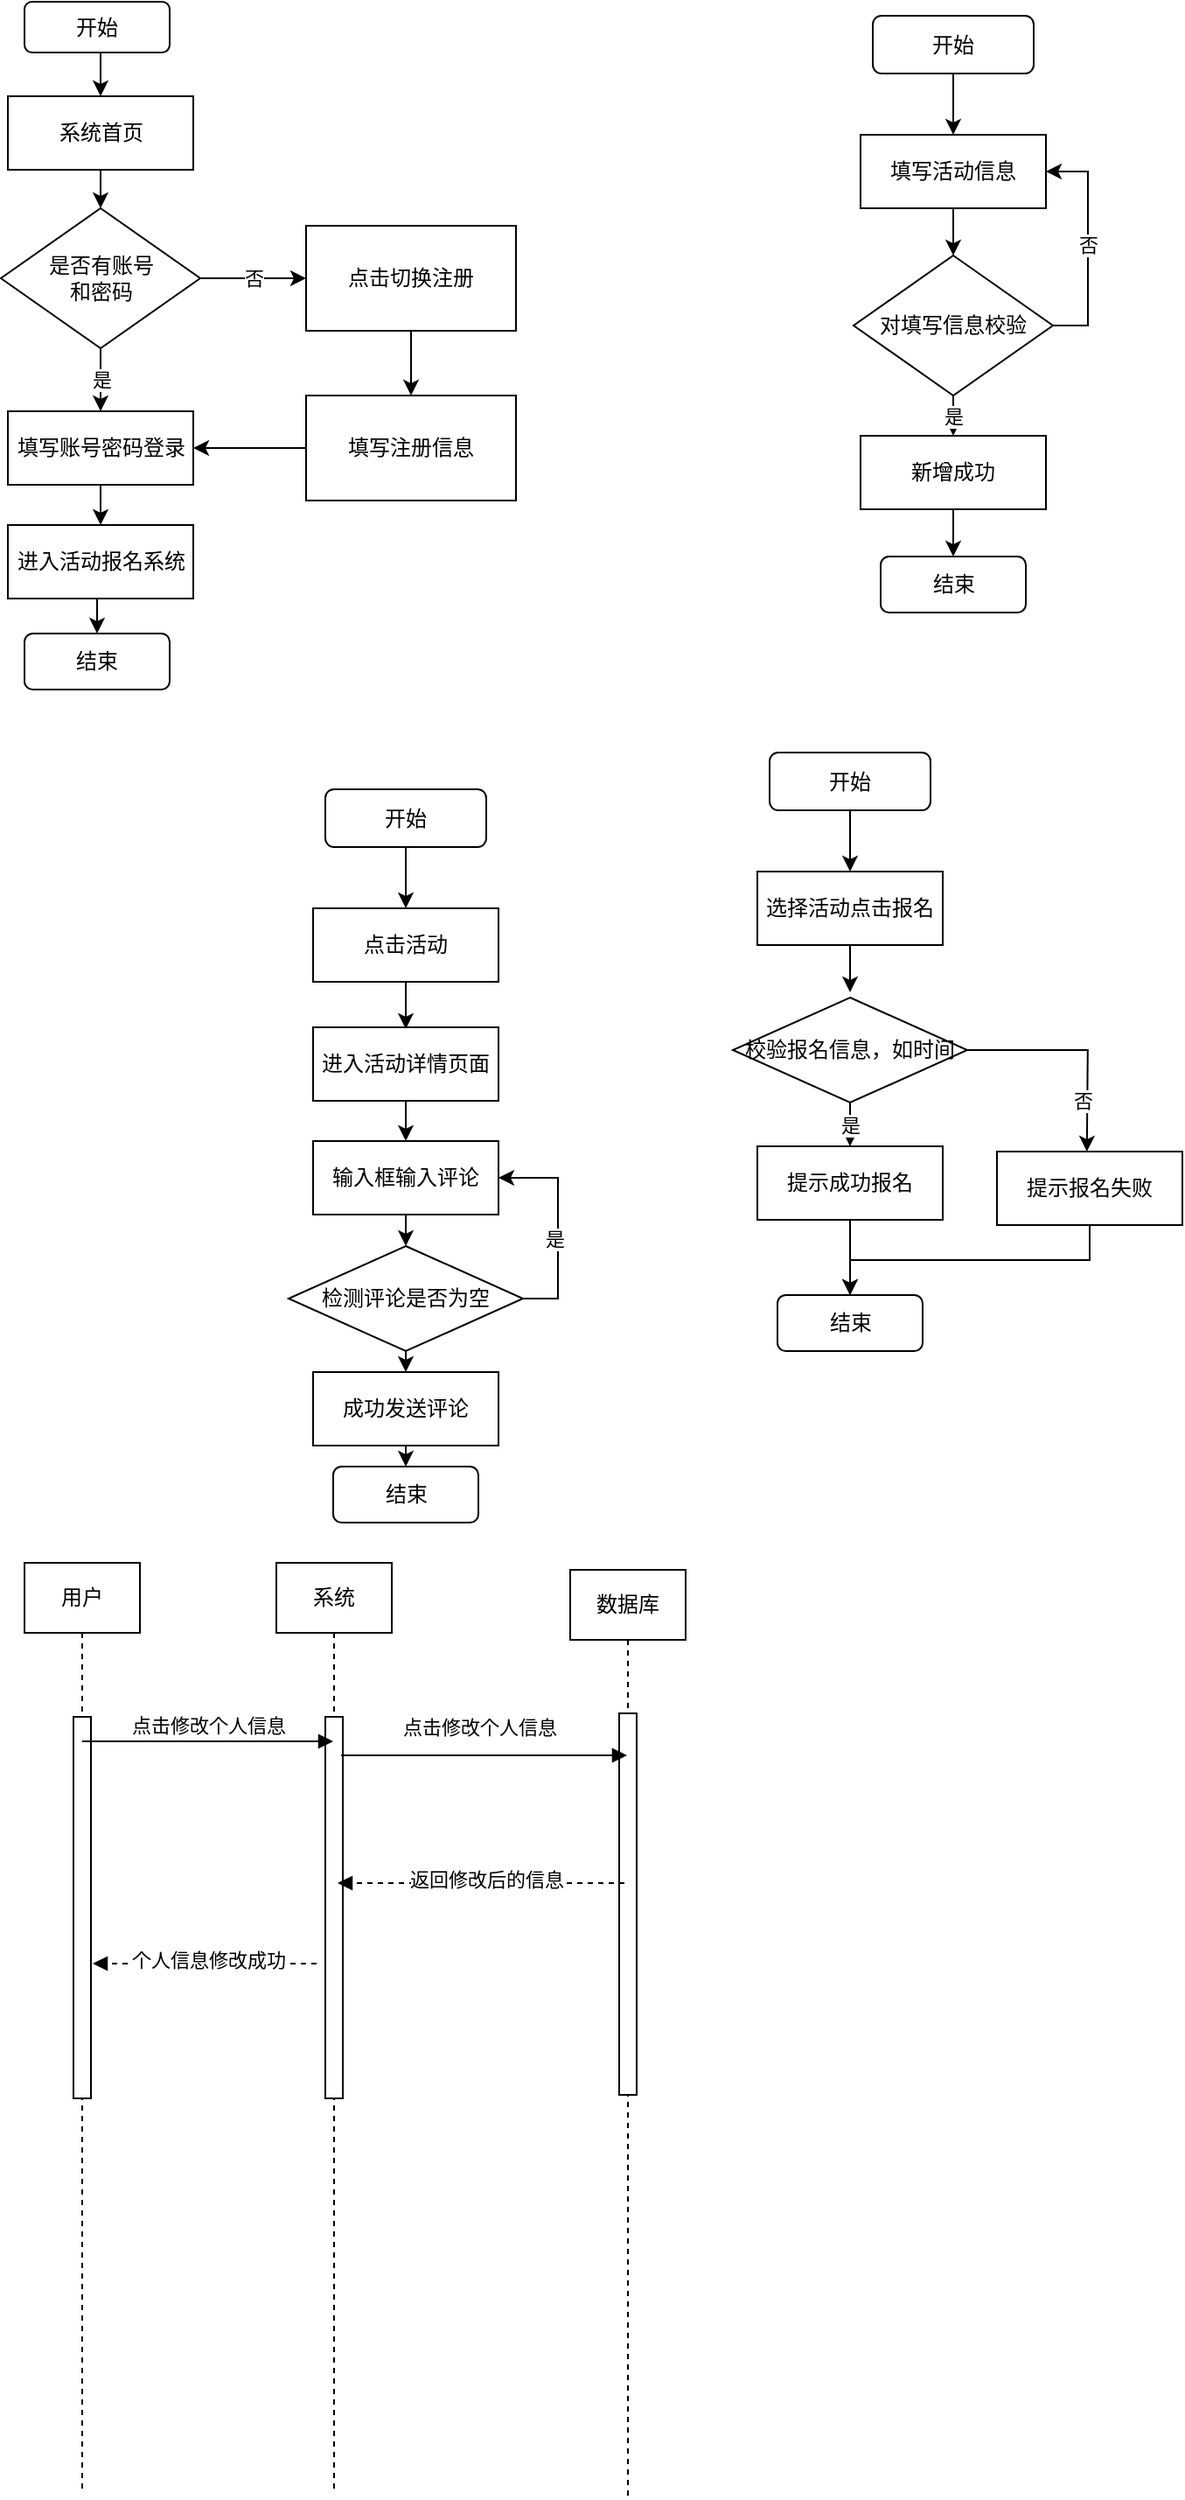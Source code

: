 <mxfile version="27.0.3">
  <diagram name="第 1 页" id="FOITFhJS_t1dugcdVjjt">
    <mxGraphModel dx="1034" dy="570" grid="0" gridSize="10" guides="1" tooltips="1" connect="1" arrows="1" fold="1" page="1" pageScale="1" pageWidth="1200" pageHeight="1600" math="0" shadow="0">
      <root>
        <mxCell id="0" />
        <mxCell id="1" parent="0" />
        <mxCell id="KjQjwmtNO-1HOalbdH8z-14" style="edgeStyle=orthogonalEdgeStyle;rounded=0;orthogonalLoop=1;jettySize=auto;html=1;exitX=0.5;exitY=1;exitDx=0;exitDy=0;entryX=0.5;entryY=0;entryDx=0;entryDy=0;" edge="1" parent="1" source="KjQjwmtNO-1HOalbdH8z-2" target="KjQjwmtNO-1HOalbdH8z-3">
          <mxGeometry relative="1" as="geometry" />
        </mxCell>
        <mxCell id="KjQjwmtNO-1HOalbdH8z-2" value="开始" style="rounded=1;whiteSpace=wrap;html=1;" vertex="1" parent="1">
          <mxGeometry x="165" y="149" width="83" height="29" as="geometry" />
        </mxCell>
        <mxCell id="KjQjwmtNO-1HOalbdH8z-15" style="edgeStyle=orthogonalEdgeStyle;rounded=0;orthogonalLoop=1;jettySize=auto;html=1;exitX=0.5;exitY=1;exitDx=0;exitDy=0;entryX=0.5;entryY=0;entryDx=0;entryDy=0;" edge="1" parent="1" source="KjQjwmtNO-1HOalbdH8z-3" target="KjQjwmtNO-1HOalbdH8z-4">
          <mxGeometry relative="1" as="geometry" />
        </mxCell>
        <mxCell id="KjQjwmtNO-1HOalbdH8z-3" value="系统首页" style="rounded=0;whiteSpace=wrap;html=1;" vertex="1" parent="1">
          <mxGeometry x="155.5" y="203" width="106" height="42" as="geometry" />
        </mxCell>
        <mxCell id="KjQjwmtNO-1HOalbdH8z-16" value="否" style="edgeStyle=orthogonalEdgeStyle;rounded=0;orthogonalLoop=1;jettySize=auto;html=1;exitX=1;exitY=0.5;exitDx=0;exitDy=0;entryX=0;entryY=0.5;entryDx=0;entryDy=0;" edge="1" parent="1" source="KjQjwmtNO-1HOalbdH8z-4" target="KjQjwmtNO-1HOalbdH8z-6">
          <mxGeometry relative="1" as="geometry" />
        </mxCell>
        <mxCell id="KjQjwmtNO-1HOalbdH8z-19" value="是" style="edgeStyle=orthogonalEdgeStyle;rounded=0;orthogonalLoop=1;jettySize=auto;html=1;exitX=0.5;exitY=1;exitDx=0;exitDy=0;entryX=0.5;entryY=0;entryDx=0;entryDy=0;" edge="1" parent="1" source="KjQjwmtNO-1HOalbdH8z-4" target="KjQjwmtNO-1HOalbdH8z-9">
          <mxGeometry relative="1" as="geometry" />
        </mxCell>
        <mxCell id="KjQjwmtNO-1HOalbdH8z-4" value="是否有账号&lt;div&gt;和密码&lt;/div&gt;" style="rhombus;whiteSpace=wrap;html=1;" vertex="1" parent="1">
          <mxGeometry x="151.5" y="267" width="114" height="80" as="geometry" />
        </mxCell>
        <mxCell id="KjQjwmtNO-1HOalbdH8z-17" style="edgeStyle=orthogonalEdgeStyle;rounded=0;orthogonalLoop=1;jettySize=auto;html=1;exitX=0.5;exitY=1;exitDx=0;exitDy=0;entryX=0.5;entryY=0;entryDx=0;entryDy=0;" edge="1" parent="1" source="KjQjwmtNO-1HOalbdH8z-6" target="KjQjwmtNO-1HOalbdH8z-8">
          <mxGeometry relative="1" as="geometry" />
        </mxCell>
        <mxCell id="KjQjwmtNO-1HOalbdH8z-6" value="点击切换注册" style="rounded=0;whiteSpace=wrap;html=1;" vertex="1" parent="1">
          <mxGeometry x="326" y="277" width="120" height="60" as="geometry" />
        </mxCell>
        <mxCell id="KjQjwmtNO-1HOalbdH8z-18" style="edgeStyle=orthogonalEdgeStyle;rounded=0;orthogonalLoop=1;jettySize=auto;html=1;exitX=0;exitY=0.5;exitDx=0;exitDy=0;entryX=1;entryY=0.5;entryDx=0;entryDy=0;" edge="1" parent="1" source="KjQjwmtNO-1HOalbdH8z-8" target="KjQjwmtNO-1HOalbdH8z-9">
          <mxGeometry relative="1" as="geometry" />
        </mxCell>
        <mxCell id="KjQjwmtNO-1HOalbdH8z-8" value="填写注册信息" style="rounded=0;whiteSpace=wrap;html=1;" vertex="1" parent="1">
          <mxGeometry x="326" y="374" width="120" height="60" as="geometry" />
        </mxCell>
        <mxCell id="KjQjwmtNO-1HOalbdH8z-20" style="edgeStyle=orthogonalEdgeStyle;rounded=0;orthogonalLoop=1;jettySize=auto;html=1;exitX=0.5;exitY=1;exitDx=0;exitDy=0;entryX=0.5;entryY=0;entryDx=0;entryDy=0;" edge="1" parent="1" source="KjQjwmtNO-1HOalbdH8z-9" target="KjQjwmtNO-1HOalbdH8z-10">
          <mxGeometry relative="1" as="geometry" />
        </mxCell>
        <mxCell id="KjQjwmtNO-1HOalbdH8z-9" value="填写账号密码登录" style="rounded=0;whiteSpace=wrap;html=1;" vertex="1" parent="1">
          <mxGeometry x="155.5" y="383" width="106" height="42" as="geometry" />
        </mxCell>
        <mxCell id="KjQjwmtNO-1HOalbdH8z-21" style="edgeStyle=orthogonalEdgeStyle;rounded=0;orthogonalLoop=1;jettySize=auto;html=1;exitX=0.5;exitY=1;exitDx=0;exitDy=0;entryX=0.5;entryY=0;entryDx=0;entryDy=0;" edge="1" parent="1" source="KjQjwmtNO-1HOalbdH8z-10" target="KjQjwmtNO-1HOalbdH8z-13">
          <mxGeometry relative="1" as="geometry" />
        </mxCell>
        <mxCell id="KjQjwmtNO-1HOalbdH8z-10" value="进入活动报名系统" style="rounded=0;whiteSpace=wrap;html=1;" vertex="1" parent="1">
          <mxGeometry x="155.5" y="448" width="106" height="42" as="geometry" />
        </mxCell>
        <mxCell id="KjQjwmtNO-1HOalbdH8z-13" value="结束" style="rounded=1;whiteSpace=wrap;html=1;" vertex="1" parent="1">
          <mxGeometry x="165" y="510" width="83" height="32" as="geometry" />
        </mxCell>
        <mxCell id="KjQjwmtNO-1HOalbdH8z-32" style="edgeStyle=orthogonalEdgeStyle;rounded=0;orthogonalLoop=1;jettySize=auto;html=1;exitX=0.5;exitY=1;exitDx=0;exitDy=0;entryX=0.5;entryY=0;entryDx=0;entryDy=0;" edge="1" parent="1" source="KjQjwmtNO-1HOalbdH8z-25" target="KjQjwmtNO-1HOalbdH8z-28">
          <mxGeometry relative="1" as="geometry" />
        </mxCell>
        <mxCell id="KjQjwmtNO-1HOalbdH8z-25" value="开始" style="rounded=1;whiteSpace=wrap;html=1;" vertex="1" parent="1">
          <mxGeometry x="650" y="157" width="92" height="33" as="geometry" />
        </mxCell>
        <mxCell id="KjQjwmtNO-1HOalbdH8z-33" style="edgeStyle=orthogonalEdgeStyle;rounded=0;orthogonalLoop=1;jettySize=auto;html=1;exitX=0.5;exitY=1;exitDx=0;exitDy=0;" edge="1" parent="1" source="KjQjwmtNO-1HOalbdH8z-28" target="KjQjwmtNO-1HOalbdH8z-29">
          <mxGeometry relative="1" as="geometry" />
        </mxCell>
        <mxCell id="KjQjwmtNO-1HOalbdH8z-28" value="填写活动信息" style="rounded=0;whiteSpace=wrap;html=1;" vertex="1" parent="1">
          <mxGeometry x="643" y="225" width="106" height="42" as="geometry" />
        </mxCell>
        <mxCell id="KjQjwmtNO-1HOalbdH8z-34" value="是" style="edgeStyle=orthogonalEdgeStyle;rounded=0;orthogonalLoop=1;jettySize=auto;html=1;exitX=0.5;exitY=1;exitDx=0;exitDy=0;" edge="1" parent="1" source="KjQjwmtNO-1HOalbdH8z-29" target="KjQjwmtNO-1HOalbdH8z-30">
          <mxGeometry relative="1" as="geometry" />
        </mxCell>
        <mxCell id="KjQjwmtNO-1HOalbdH8z-38" value="否" style="edgeStyle=orthogonalEdgeStyle;rounded=0;orthogonalLoop=1;jettySize=auto;html=1;exitX=1;exitY=0.5;exitDx=0;exitDy=0;entryX=1;entryY=0.5;entryDx=0;entryDy=0;" edge="1" parent="1" source="KjQjwmtNO-1HOalbdH8z-29" target="KjQjwmtNO-1HOalbdH8z-28">
          <mxGeometry relative="1" as="geometry" />
        </mxCell>
        <mxCell id="KjQjwmtNO-1HOalbdH8z-29" value="对填写信息校验" style="rhombus;whiteSpace=wrap;html=1;" vertex="1" parent="1">
          <mxGeometry x="639" y="294" width="114" height="80" as="geometry" />
        </mxCell>
        <mxCell id="KjQjwmtNO-1HOalbdH8z-35" style="edgeStyle=orthogonalEdgeStyle;rounded=0;orthogonalLoop=1;jettySize=auto;html=1;exitX=0.5;exitY=1;exitDx=0;exitDy=0;entryX=0.5;entryY=0;entryDx=0;entryDy=0;" edge="1" parent="1" source="KjQjwmtNO-1HOalbdH8z-30" target="KjQjwmtNO-1HOalbdH8z-31">
          <mxGeometry relative="1" as="geometry" />
        </mxCell>
        <mxCell id="KjQjwmtNO-1HOalbdH8z-30" value="新增成功" style="rounded=0;whiteSpace=wrap;html=1;" vertex="1" parent="1">
          <mxGeometry x="643" y="397" width="106" height="42" as="geometry" />
        </mxCell>
        <mxCell id="KjQjwmtNO-1HOalbdH8z-31" value="结束" style="rounded=1;whiteSpace=wrap;html=1;" vertex="1" parent="1">
          <mxGeometry x="654.5" y="466" width="83" height="32" as="geometry" />
        </mxCell>
        <mxCell id="KjQjwmtNO-1HOalbdH8z-39" style="edgeStyle=orthogonalEdgeStyle;rounded=0;orthogonalLoop=1;jettySize=auto;html=1;exitX=0.5;exitY=1;exitDx=0;exitDy=0;entryX=0.5;entryY=0;entryDx=0;entryDy=0;" edge="1" parent="1" source="KjQjwmtNO-1HOalbdH8z-40" target="KjQjwmtNO-1HOalbdH8z-42">
          <mxGeometry relative="1" as="geometry" />
        </mxCell>
        <mxCell id="KjQjwmtNO-1HOalbdH8z-40" value="开始" style="rounded=1;whiteSpace=wrap;html=1;" vertex="1" parent="1">
          <mxGeometry x="337" y="599" width="92" height="33" as="geometry" />
        </mxCell>
        <mxCell id="KjQjwmtNO-1HOalbdH8z-41" style="edgeStyle=orthogonalEdgeStyle;rounded=0;orthogonalLoop=1;jettySize=auto;html=1;exitX=0.5;exitY=1;exitDx=0;exitDy=0;" edge="1" parent="1" source="KjQjwmtNO-1HOalbdH8z-42">
          <mxGeometry relative="1" as="geometry">
            <mxPoint x="383" y="736" as="targetPoint" />
          </mxGeometry>
        </mxCell>
        <mxCell id="KjQjwmtNO-1HOalbdH8z-42" value="点击活动" style="rounded=0;whiteSpace=wrap;html=1;" vertex="1" parent="1">
          <mxGeometry x="330" y="667" width="106" height="42" as="geometry" />
        </mxCell>
        <mxCell id="KjQjwmtNO-1HOalbdH8z-48" value="结束" style="rounded=1;whiteSpace=wrap;html=1;" vertex="1" parent="1">
          <mxGeometry x="341.5" y="986" width="83" height="32" as="geometry" />
        </mxCell>
        <mxCell id="KjQjwmtNO-1HOalbdH8z-62" style="edgeStyle=orthogonalEdgeStyle;rounded=0;orthogonalLoop=1;jettySize=auto;html=1;exitX=0.5;exitY=1;exitDx=0;exitDy=0;entryX=0.5;entryY=0;entryDx=0;entryDy=0;" edge="1" parent="1" source="KjQjwmtNO-1HOalbdH8z-59" target="KjQjwmtNO-1HOalbdH8z-60">
          <mxGeometry relative="1" as="geometry" />
        </mxCell>
        <mxCell id="KjQjwmtNO-1HOalbdH8z-59" value="进入活动详情页面" style="rounded=0;whiteSpace=wrap;html=1;" vertex="1" parent="1">
          <mxGeometry x="330" y="735" width="106" height="42" as="geometry" />
        </mxCell>
        <mxCell id="KjQjwmtNO-1HOalbdH8z-63" style="edgeStyle=orthogonalEdgeStyle;rounded=0;orthogonalLoop=1;jettySize=auto;html=1;exitX=0.5;exitY=1;exitDx=0;exitDy=0;entryX=0.5;entryY=0;entryDx=0;entryDy=0;" edge="1" parent="1" source="KjQjwmtNO-1HOalbdH8z-60" target="KjQjwmtNO-1HOalbdH8z-61">
          <mxGeometry relative="1" as="geometry" />
        </mxCell>
        <mxCell id="KjQjwmtNO-1HOalbdH8z-60" value="输入框输入评论" style="rounded=0;whiteSpace=wrap;html=1;" vertex="1" parent="1">
          <mxGeometry x="330" y="800" width="106" height="42" as="geometry" />
        </mxCell>
        <mxCell id="KjQjwmtNO-1HOalbdH8z-64" style="edgeStyle=orthogonalEdgeStyle;rounded=0;orthogonalLoop=1;jettySize=auto;html=1;exitX=1;exitY=0.5;exitDx=0;exitDy=0;entryX=1;entryY=0.5;entryDx=0;entryDy=0;" edge="1" parent="1" source="KjQjwmtNO-1HOalbdH8z-61" target="KjQjwmtNO-1HOalbdH8z-60">
          <mxGeometry relative="1" as="geometry" />
        </mxCell>
        <mxCell id="KjQjwmtNO-1HOalbdH8z-65" value="是" style="edgeLabel;html=1;align=center;verticalAlign=middle;resizable=0;points=[];" vertex="1" connectable="0" parent="KjQjwmtNO-1HOalbdH8z-64">
          <mxGeometry x="-0.115" y="2" relative="1" as="geometry">
            <mxPoint as="offset" />
          </mxGeometry>
        </mxCell>
        <mxCell id="KjQjwmtNO-1HOalbdH8z-68" style="edgeStyle=orthogonalEdgeStyle;rounded=0;orthogonalLoop=1;jettySize=auto;html=1;exitX=0.5;exitY=1;exitDx=0;exitDy=0;entryX=0.5;entryY=0;entryDx=0;entryDy=0;" edge="1" parent="1" source="KjQjwmtNO-1HOalbdH8z-61" target="KjQjwmtNO-1HOalbdH8z-67">
          <mxGeometry relative="1" as="geometry" />
        </mxCell>
        <mxCell id="KjQjwmtNO-1HOalbdH8z-61" value="检测评论是否为空" style="rhombus;whiteSpace=wrap;html=1;" vertex="1" parent="1">
          <mxGeometry x="316" y="860" width="134" height="60" as="geometry" />
        </mxCell>
        <mxCell id="KjQjwmtNO-1HOalbdH8z-69" style="edgeStyle=orthogonalEdgeStyle;rounded=0;orthogonalLoop=1;jettySize=auto;html=1;exitX=0.5;exitY=1;exitDx=0;exitDy=0;entryX=0.5;entryY=0;entryDx=0;entryDy=0;" edge="1" parent="1" source="KjQjwmtNO-1HOalbdH8z-67" target="KjQjwmtNO-1HOalbdH8z-48">
          <mxGeometry relative="1" as="geometry" />
        </mxCell>
        <mxCell id="KjQjwmtNO-1HOalbdH8z-67" value="成功发送评论" style="rounded=0;whiteSpace=wrap;html=1;" vertex="1" parent="1">
          <mxGeometry x="330" y="932" width="106" height="42" as="geometry" />
        </mxCell>
        <mxCell id="KjQjwmtNO-1HOalbdH8z-70" style="edgeStyle=orthogonalEdgeStyle;rounded=0;orthogonalLoop=1;jettySize=auto;html=1;exitX=0.5;exitY=1;exitDx=0;exitDy=0;entryX=0.5;entryY=0;entryDx=0;entryDy=0;" edge="1" parent="1" source="KjQjwmtNO-1HOalbdH8z-71" target="KjQjwmtNO-1HOalbdH8z-73">
          <mxGeometry relative="1" as="geometry" />
        </mxCell>
        <mxCell id="KjQjwmtNO-1HOalbdH8z-71" value="开始" style="rounded=1;whiteSpace=wrap;html=1;" vertex="1" parent="1">
          <mxGeometry x="591" y="578" width="92" height="33" as="geometry" />
        </mxCell>
        <mxCell id="KjQjwmtNO-1HOalbdH8z-72" style="edgeStyle=orthogonalEdgeStyle;rounded=0;orthogonalLoop=1;jettySize=auto;html=1;exitX=0.5;exitY=1;exitDx=0;exitDy=0;" edge="1" parent="1" source="KjQjwmtNO-1HOalbdH8z-73">
          <mxGeometry relative="1" as="geometry">
            <mxPoint x="637" y="715" as="targetPoint" />
          </mxGeometry>
        </mxCell>
        <mxCell id="KjQjwmtNO-1HOalbdH8z-73" value="选择活动点击报名" style="rounded=0;whiteSpace=wrap;html=1;" vertex="1" parent="1">
          <mxGeometry x="584" y="646" width="106" height="42" as="geometry" />
        </mxCell>
        <mxCell id="KjQjwmtNO-1HOalbdH8z-74" value="结束" style="rounded=1;whiteSpace=wrap;html=1;" vertex="1" parent="1">
          <mxGeometry x="595.5" y="888" width="83" height="32" as="geometry" />
        </mxCell>
        <mxCell id="KjQjwmtNO-1HOalbdH8z-81" value="是" style="edgeStyle=orthogonalEdgeStyle;rounded=0;orthogonalLoop=1;jettySize=auto;html=1;exitX=0.5;exitY=1;exitDx=0;exitDy=0;entryX=0.5;entryY=0;entryDx=0;entryDy=0;" edge="1" parent="1" source="KjQjwmtNO-1HOalbdH8z-82" target="KjQjwmtNO-1HOalbdH8z-84">
          <mxGeometry relative="1" as="geometry" />
        </mxCell>
        <mxCell id="KjQjwmtNO-1HOalbdH8z-85" style="edgeStyle=orthogonalEdgeStyle;rounded=0;orthogonalLoop=1;jettySize=auto;html=1;exitX=1;exitY=0.5;exitDx=0;exitDy=0;" edge="1" parent="1" source="KjQjwmtNO-1HOalbdH8z-82">
          <mxGeometry relative="1" as="geometry">
            <mxPoint x="772.4" y="806.0" as="targetPoint" />
          </mxGeometry>
        </mxCell>
        <mxCell id="KjQjwmtNO-1HOalbdH8z-86" value="否" style="edgeLabel;html=1;align=center;verticalAlign=middle;resizable=0;points=[];" vertex="1" connectable="0" parent="KjQjwmtNO-1HOalbdH8z-85">
          <mxGeometry x="0.537" y="-3" relative="1" as="geometry">
            <mxPoint as="offset" />
          </mxGeometry>
        </mxCell>
        <mxCell id="KjQjwmtNO-1HOalbdH8z-82" value="校验报名信息，如时间" style="rhombus;whiteSpace=wrap;html=1;" vertex="1" parent="1">
          <mxGeometry x="570" y="718" width="134" height="60" as="geometry" />
        </mxCell>
        <mxCell id="KjQjwmtNO-1HOalbdH8z-83" style="edgeStyle=orthogonalEdgeStyle;rounded=0;orthogonalLoop=1;jettySize=auto;html=1;exitX=0.5;exitY=1;exitDx=0;exitDy=0;entryX=0.5;entryY=0;entryDx=0;entryDy=0;" edge="1" parent="1" source="KjQjwmtNO-1HOalbdH8z-84" target="KjQjwmtNO-1HOalbdH8z-74">
          <mxGeometry relative="1" as="geometry" />
        </mxCell>
        <mxCell id="KjQjwmtNO-1HOalbdH8z-84" value="提示成功报名" style="rounded=0;whiteSpace=wrap;html=1;" vertex="1" parent="1">
          <mxGeometry x="584" y="803" width="106" height="42" as="geometry" />
        </mxCell>
        <mxCell id="KjQjwmtNO-1HOalbdH8z-88" style="edgeStyle=orthogonalEdgeStyle;rounded=0;orthogonalLoop=1;jettySize=auto;html=1;exitX=0.5;exitY=1;exitDx=0;exitDy=0;entryX=0.5;entryY=0;entryDx=0;entryDy=0;" edge="1" parent="1" source="KjQjwmtNO-1HOalbdH8z-87" target="KjQjwmtNO-1HOalbdH8z-74">
          <mxGeometry relative="1" as="geometry" />
        </mxCell>
        <mxCell id="KjQjwmtNO-1HOalbdH8z-87" value="提示报名失败" style="rounded=0;whiteSpace=wrap;html=1;" vertex="1" parent="1">
          <mxGeometry x="721" y="806" width="106" height="42" as="geometry" />
        </mxCell>
        <mxCell id="KjQjwmtNO-1HOalbdH8z-90" value="用户" style="shape=umlLifeline;perimeter=lifelinePerimeter;whiteSpace=wrap;html=1;container=1;dropTarget=0;collapsible=0;recursiveResize=0;outlineConnect=0;portConstraint=eastwest;newEdgeStyle={&quot;curved&quot;:0,&quot;rounded&quot;:0};" vertex="1" parent="1">
          <mxGeometry x="165" y="1041" width="66" height="530" as="geometry" />
        </mxCell>
        <mxCell id="KjQjwmtNO-1HOalbdH8z-96" value="" style="html=1;points=[[0,0,0,0,5],[0,1,0,0,-5],[1,0,0,0,5],[1,1,0,0,-5]];perimeter=orthogonalPerimeter;outlineConnect=0;targetShapes=umlLifeline;portConstraint=eastwest;newEdgeStyle={&quot;curved&quot;:0,&quot;rounded&quot;:0};" vertex="1" parent="KjQjwmtNO-1HOalbdH8z-90">
          <mxGeometry x="28" y="88" width="10" height="218" as="geometry" />
        </mxCell>
        <mxCell id="KjQjwmtNO-1HOalbdH8z-94" value="系统" style="shape=umlLifeline;perimeter=lifelinePerimeter;whiteSpace=wrap;html=1;container=1;dropTarget=0;collapsible=0;recursiveResize=0;outlineConnect=0;portConstraint=eastwest;newEdgeStyle={&quot;curved&quot;:0,&quot;rounded&quot;:0};" vertex="1" parent="1">
          <mxGeometry x="309" y="1041" width="66" height="530" as="geometry" />
        </mxCell>
        <mxCell id="KjQjwmtNO-1HOalbdH8z-97" value="" style="html=1;points=[[0,0,0,0,5],[0,1,0,0,-5],[1,0,0,0,5],[1,1,0,0,-5]];perimeter=orthogonalPerimeter;outlineConnect=0;targetShapes=umlLifeline;portConstraint=eastwest;newEdgeStyle={&quot;curved&quot;:0,&quot;rounded&quot;:0};" vertex="1" parent="KjQjwmtNO-1HOalbdH8z-94">
          <mxGeometry x="28" y="88" width="10" height="218" as="geometry" />
        </mxCell>
        <mxCell id="KjQjwmtNO-1HOalbdH8z-95" value="数据库" style="shape=umlLifeline;perimeter=lifelinePerimeter;whiteSpace=wrap;html=1;container=1;dropTarget=0;collapsible=0;recursiveResize=0;outlineConnect=0;portConstraint=eastwest;newEdgeStyle={&quot;curved&quot;:0,&quot;rounded&quot;:0};" vertex="1" parent="1">
          <mxGeometry x="477" y="1045" width="66" height="530" as="geometry" />
        </mxCell>
        <mxCell id="KjQjwmtNO-1HOalbdH8z-98" value="" style="html=1;points=[[0,0,0,0,5],[0,1,0,0,-5],[1,0,0,0,5],[1,1,0,0,-5]];perimeter=orthogonalPerimeter;outlineConnect=0;targetShapes=umlLifeline;portConstraint=eastwest;newEdgeStyle={&quot;curved&quot;:0,&quot;rounded&quot;:0};" vertex="1" parent="KjQjwmtNO-1HOalbdH8z-95">
          <mxGeometry x="28" y="82" width="10" height="218" as="geometry" />
        </mxCell>
        <mxCell id="KjQjwmtNO-1HOalbdH8z-100" value="点击修改个人信息" style="html=1;verticalAlign=bottom;endArrow=block;curved=0;rounded=0;" edge="1" parent="1" source="KjQjwmtNO-1HOalbdH8z-90" target="KjQjwmtNO-1HOalbdH8z-94">
          <mxGeometry width="80" relative="1" as="geometry">
            <mxPoint x="233" y="1140" as="sourcePoint" />
            <mxPoint x="313" y="1138" as="targetPoint" />
            <Array as="points">
              <mxPoint x="291" y="1143" />
            </Array>
          </mxGeometry>
        </mxCell>
        <mxCell id="KjQjwmtNO-1HOalbdH8z-102" value="点击修改个人信息" style="html=1;verticalAlign=bottom;endArrow=block;curved=0;rounded=0;" edge="1" parent="1" target="KjQjwmtNO-1HOalbdH8z-95">
          <mxGeometry x="-0.034" y="7" width="80" relative="1" as="geometry">
            <mxPoint x="346" y="1151" as="sourcePoint" />
            <mxPoint x="490" y="1151" as="targetPoint" />
            <Array as="points">
              <mxPoint x="439" y="1151" />
            </Array>
            <mxPoint as="offset" />
          </mxGeometry>
        </mxCell>
        <mxCell id="KjQjwmtNO-1HOalbdH8z-104" value="返回修改后的信息" style="html=1;verticalAlign=bottom;endArrow=block;curved=0;rounded=0;dashed=1;" edge="1" parent="1">
          <mxGeometry x="-0.034" y="7" width="80" relative="1" as="geometry">
            <mxPoint x="508" y="1224" as="sourcePoint" />
            <mxPoint x="344" y="1224" as="targetPoint" />
            <Array as="points">
              <mxPoint x="437" y="1224" />
            </Array>
            <mxPoint as="offset" />
          </mxGeometry>
        </mxCell>
        <mxCell id="KjQjwmtNO-1HOalbdH8z-106" value="个人信息修改成功" style="html=1;verticalAlign=bottom;endArrow=block;curved=0;rounded=0;dashed=1;" edge="1" parent="1">
          <mxGeometry x="-0.034" y="7" width="80" relative="1" as="geometry">
            <mxPoint x="332" y="1270" as="sourcePoint" />
            <mxPoint x="204" y="1270" as="targetPoint" />
            <Array as="points" />
            <mxPoint as="offset" />
          </mxGeometry>
        </mxCell>
      </root>
    </mxGraphModel>
  </diagram>
</mxfile>
